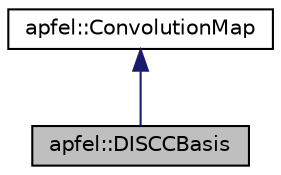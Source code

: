 digraph "apfel::DISCCBasis"
{
  edge [fontname="Helvetica",fontsize="10",labelfontname="Helvetica",labelfontsize="10"];
  node [fontname="Helvetica",fontsize="10",shape=record];
  Node0 [label="apfel::DISCCBasis",height=0.2,width=0.4,color="black", fillcolor="grey75", style="filled", fontcolor="black"];
  Node1 -> Node0 [dir="back",color="midnightblue",fontsize="10",style="solid",fontname="Helvetica"];
  Node1 [label="apfel::ConvolutionMap",height=0.2,width=0.4,color="black", fillcolor="white", style="filled",URL="$a00223.html",tooltip="The ConvolutionMap class provides a common set of tools to autodiscover the combination rules between..."];
}
